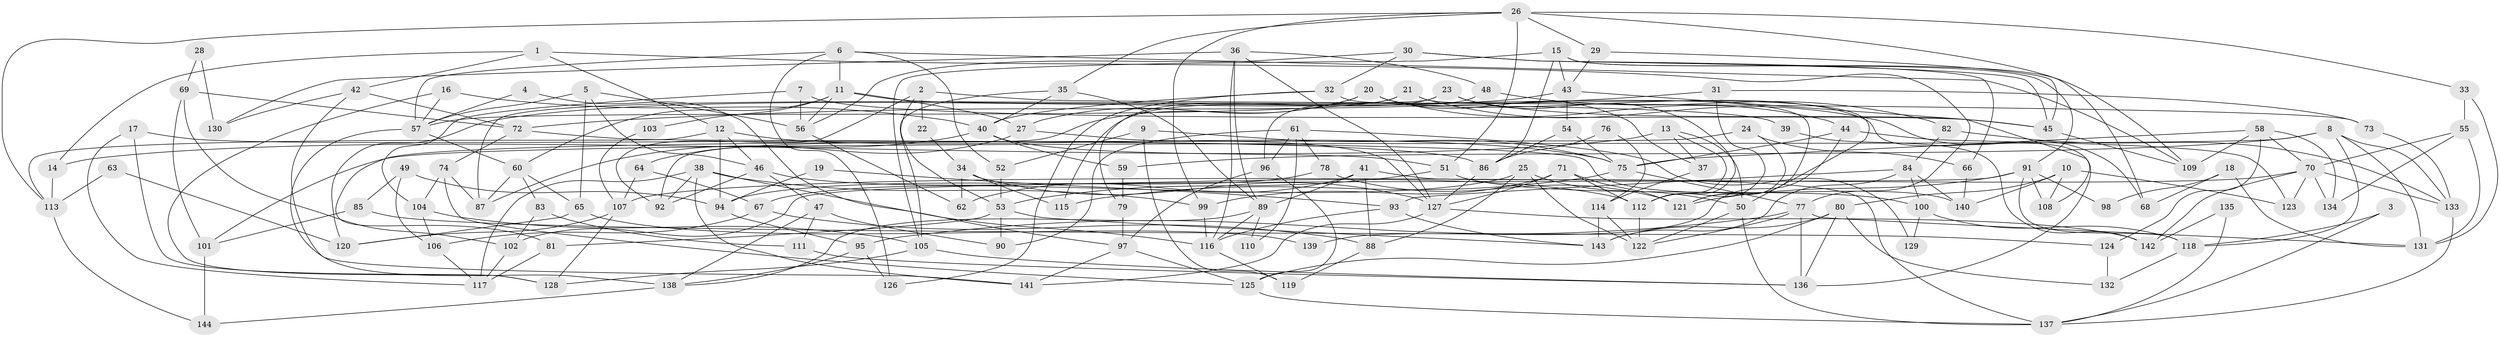 // coarse degree distribution, {8: 0.13793103448275862, 12: 0.017241379310344827, 6: 0.08620689655172414, 9: 0.10344827586206896, 11: 0.017241379310344827, 7: 0.13793103448275862, 10: 0.017241379310344827, 13: 0.034482758620689655, 5: 0.10344827586206896, 2: 0.06896551724137931, 4: 0.13793103448275862, 3: 0.1206896551724138, 14: 0.017241379310344827}
// Generated by graph-tools (version 1.1) at 2025/51/03/04/25 22:51:05]
// undirected, 144 vertices, 288 edges
graph export_dot {
  node [color=gray90,style=filled];
  1;
  2;
  3;
  4;
  5;
  6;
  7;
  8;
  9;
  10;
  11;
  12;
  13;
  14;
  15;
  16;
  17;
  18;
  19;
  20;
  21;
  22;
  23;
  24;
  25;
  26;
  27;
  28;
  29;
  30;
  31;
  32;
  33;
  34;
  35;
  36;
  37;
  38;
  39;
  40;
  41;
  42;
  43;
  44;
  45;
  46;
  47;
  48;
  49;
  50;
  51;
  52;
  53;
  54;
  55;
  56;
  57;
  58;
  59;
  60;
  61;
  62;
  63;
  64;
  65;
  66;
  67;
  68;
  69;
  70;
  71;
  72;
  73;
  74;
  75;
  76;
  77;
  78;
  79;
  80;
  81;
  82;
  83;
  84;
  85;
  86;
  87;
  88;
  89;
  90;
  91;
  92;
  93;
  94;
  95;
  96;
  97;
  98;
  99;
  100;
  101;
  102;
  103;
  104;
  105;
  106;
  107;
  108;
  109;
  110;
  111;
  112;
  113;
  114;
  115;
  116;
  117;
  118;
  119;
  120;
  121;
  122;
  123;
  124;
  125;
  126;
  127;
  128;
  129;
  130;
  131;
  132;
  133;
  134;
  135;
  136;
  137;
  138;
  139;
  140;
  141;
  142;
  143;
  144;
  1 -- 77;
  1 -- 42;
  1 -- 12;
  1 -- 14;
  2 -- 53;
  2 -- 92;
  2 -- 22;
  2 -- 73;
  3 -- 118;
  3 -- 137;
  4 -- 57;
  4 -- 97;
  5 -- 57;
  5 -- 46;
  5 -- 56;
  5 -- 65;
  6 -- 57;
  6 -- 109;
  6 -- 11;
  6 -- 52;
  6 -- 126;
  7 -- 45;
  7 -- 56;
  7 -- 104;
  8 -- 59;
  8 -- 133;
  8 -- 101;
  8 -- 118;
  8 -- 131;
  9 -- 75;
  9 -- 119;
  9 -- 52;
  10 -- 80;
  10 -- 108;
  10 -- 123;
  10 -- 140;
  11 -- 60;
  11 -- 27;
  11 -- 39;
  11 -- 56;
  11 -- 103;
  12 -- 46;
  12 -- 75;
  12 -- 94;
  12 -- 113;
  13 -- 112;
  13 -- 14;
  13 -- 37;
  13 -- 50;
  14 -- 113;
  15 -- 105;
  15 -- 86;
  15 -- 43;
  15 -- 68;
  15 -- 91;
  16 -- 40;
  16 -- 128;
  16 -- 57;
  17 -- 117;
  17 -- 86;
  17 -- 128;
  18 -- 131;
  18 -- 68;
  18 -- 98;
  19 -- 93;
  19 -- 94;
  20 -- 136;
  20 -- 44;
  20 -- 27;
  20 -- 37;
  20 -- 92;
  21 -- 50;
  21 -- 57;
  21 -- 68;
  21 -- 79;
  22 -- 34;
  23 -- 45;
  23 -- 112;
  23 -- 87;
  23 -- 115;
  24 -- 121;
  24 -- 66;
  24 -- 81;
  25 -- 67;
  25 -- 50;
  25 -- 88;
  25 -- 122;
  26 -- 35;
  26 -- 113;
  26 -- 29;
  26 -- 33;
  26 -- 51;
  26 -- 99;
  26 -- 109;
  27 -- 64;
  27 -- 127;
  28 -- 69;
  28 -- 130;
  29 -- 43;
  29 -- 45;
  30 -- 56;
  30 -- 45;
  30 -- 32;
  30 -- 66;
  31 -- 112;
  31 -- 72;
  31 -- 73;
  32 -- 126;
  32 -- 40;
  32 -- 121;
  33 -- 131;
  33 -- 55;
  34 -- 115;
  34 -- 127;
  34 -- 62;
  35 -- 89;
  35 -- 40;
  35 -- 105;
  36 -- 48;
  36 -- 116;
  36 -- 89;
  36 -- 127;
  36 -- 130;
  37 -- 114;
  38 -- 92;
  38 -- 99;
  38 -- 116;
  38 -- 117;
  38 -- 141;
  39 -- 142;
  40 -- 51;
  40 -- 59;
  40 -- 87;
  41 -- 62;
  41 -- 89;
  41 -- 88;
  41 -- 137;
  42 -- 72;
  42 -- 141;
  42 -- 130;
  43 -- 120;
  43 -- 54;
  43 -- 108;
  44 -- 75;
  44 -- 123;
  44 -- 139;
  45 -- 109;
  46 -- 112;
  46 -- 47;
  46 -- 92;
  47 -- 90;
  47 -- 138;
  47 -- 111;
  48 -- 96;
  48 -- 82;
  49 -- 106;
  49 -- 94;
  49 -- 85;
  50 -- 122;
  50 -- 137;
  51 -- 53;
  51 -- 100;
  52 -- 53;
  53 -- 81;
  53 -- 90;
  53 -- 143;
  54 -- 75;
  54 -- 86;
  55 -- 134;
  55 -- 70;
  55 -- 131;
  56 -- 62;
  57 -- 60;
  57 -- 138;
  58 -- 70;
  58 -- 75;
  58 -- 109;
  58 -- 124;
  58 -- 134;
  59 -- 79;
  60 -- 83;
  60 -- 87;
  60 -- 65;
  61 -- 96;
  61 -- 78;
  61 -- 90;
  61 -- 110;
  61 -- 129;
  63 -- 120;
  63 -- 113;
  64 -- 107;
  64 -- 67;
  65 -- 120;
  65 -- 139;
  66 -- 140;
  67 -- 88;
  67 -- 106;
  69 -- 102;
  69 -- 101;
  69 -- 72;
  70 -- 133;
  70 -- 107;
  70 -- 123;
  70 -- 134;
  70 -- 142;
  71 -- 121;
  71 -- 127;
  71 -- 99;
  71 -- 112;
  72 -- 74;
  72 -- 140;
  73 -- 133;
  74 -- 125;
  74 -- 87;
  74 -- 104;
  75 -- 77;
  75 -- 115;
  76 -- 114;
  76 -- 86;
  77 -- 131;
  77 -- 122;
  77 -- 95;
  77 -- 136;
  78 -- 94;
  78 -- 121;
  79 -- 97;
  80 -- 136;
  80 -- 143;
  80 -- 125;
  80 -- 132;
  81 -- 117;
  82 -- 133;
  82 -- 84;
  83 -- 111;
  83 -- 102;
  84 -- 140;
  84 -- 93;
  84 -- 100;
  84 -- 143;
  85 -- 124;
  85 -- 101;
  86 -- 127;
  88 -- 119;
  89 -- 116;
  89 -- 110;
  89 -- 138;
  91 -- 118;
  91 -- 98;
  91 -- 102;
  91 -- 108;
  91 -- 121;
  93 -- 116;
  93 -- 143;
  94 -- 95;
  95 -- 138;
  95 -- 126;
  96 -- 97;
  96 -- 125;
  97 -- 141;
  97 -- 125;
  99 -- 116;
  100 -- 118;
  100 -- 129;
  101 -- 144;
  102 -- 117;
  103 -- 107;
  104 -- 105;
  104 -- 106;
  105 -- 128;
  105 -- 136;
  106 -- 117;
  107 -- 128;
  107 -- 120;
  111 -- 136;
  112 -- 122;
  113 -- 144;
  114 -- 143;
  114 -- 122;
  116 -- 119;
  118 -- 132;
  124 -- 132;
  125 -- 137;
  127 -- 141;
  127 -- 142;
  133 -- 137;
  135 -- 142;
  135 -- 137;
  138 -- 144;
}
